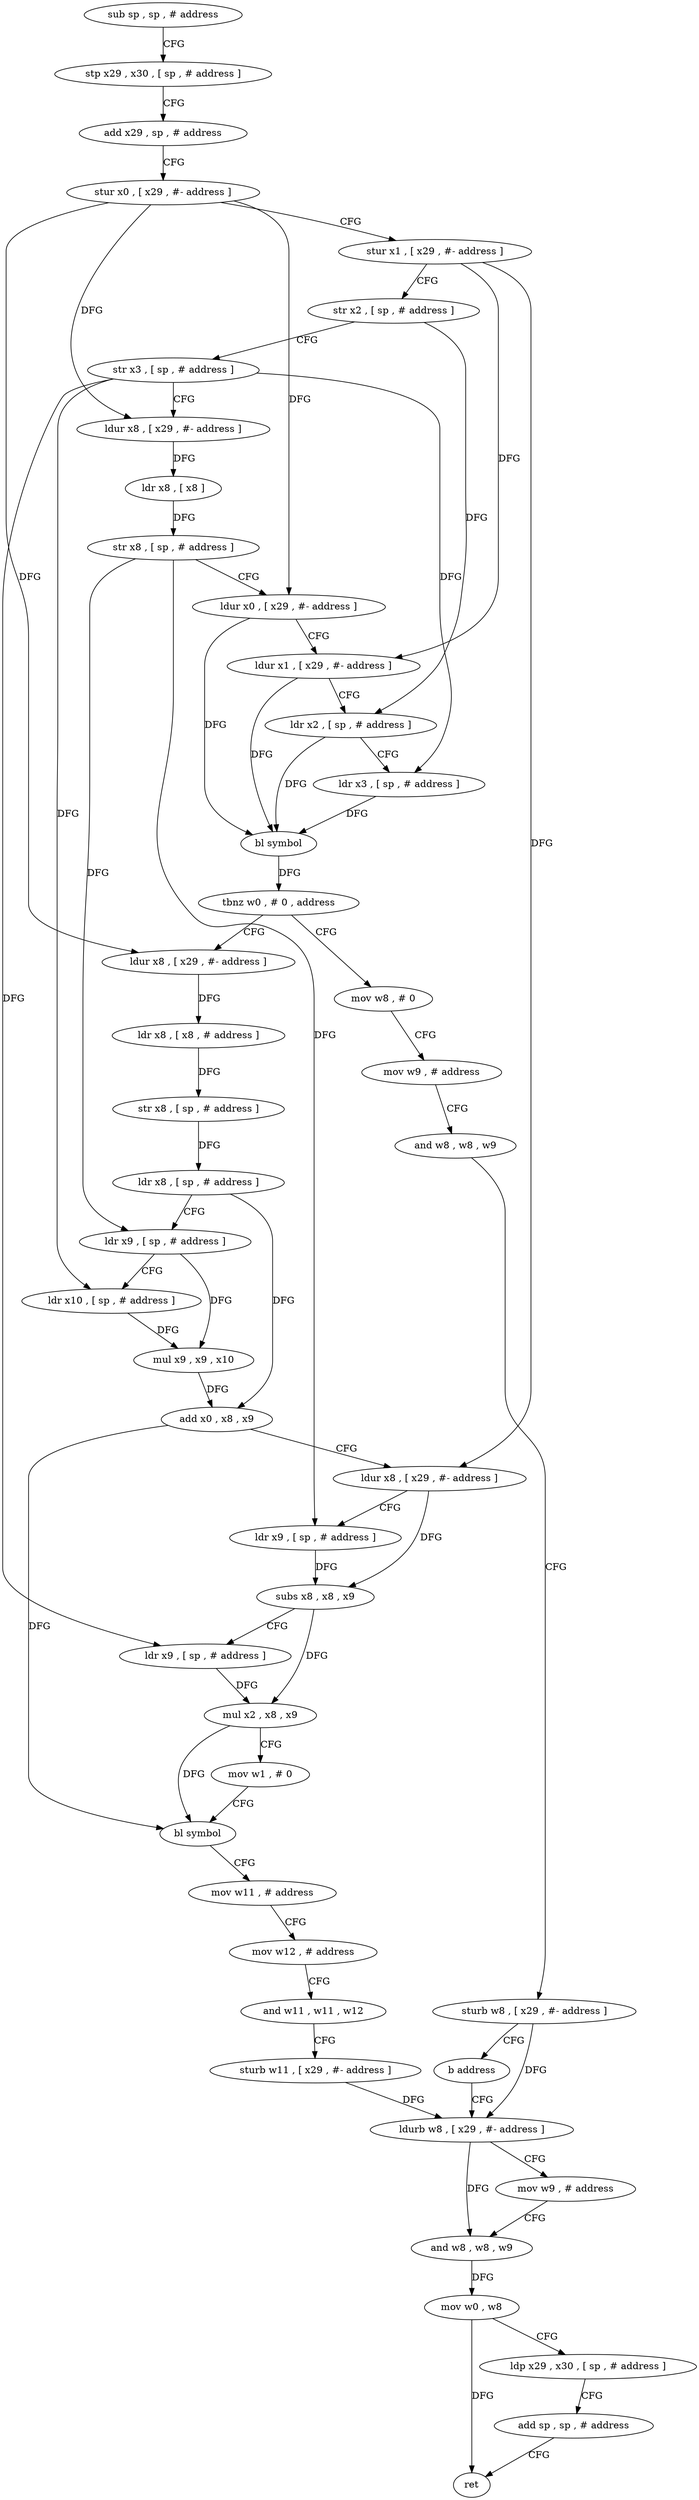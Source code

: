 digraph "func" {
"224816" [label = "sub sp , sp , # address" ]
"224820" [label = "stp x29 , x30 , [ sp , # address ]" ]
"224824" [label = "add x29 , sp , # address" ]
"224828" [label = "stur x0 , [ x29 , #- address ]" ]
"224832" [label = "stur x1 , [ x29 , #- address ]" ]
"224836" [label = "str x2 , [ sp , # address ]" ]
"224840" [label = "str x3 , [ sp , # address ]" ]
"224844" [label = "ldur x8 , [ x29 , #- address ]" ]
"224848" [label = "ldr x8 , [ x8 ]" ]
"224852" [label = "str x8 , [ sp , # address ]" ]
"224856" [label = "ldur x0 , [ x29 , #- address ]" ]
"224860" [label = "ldur x1 , [ x29 , #- address ]" ]
"224864" [label = "ldr x2 , [ sp , # address ]" ]
"224868" [label = "ldr x3 , [ sp , # address ]" ]
"224872" [label = "bl symbol" ]
"224876" [label = "tbnz w0 , # 0 , address" ]
"224900" [label = "ldur x8 , [ x29 , #- address ]" ]
"224880" [label = "mov w8 , # 0" ]
"224904" [label = "ldr x8 , [ x8 , # address ]" ]
"224908" [label = "str x8 , [ sp , # address ]" ]
"224912" [label = "ldr x8 , [ sp , # address ]" ]
"224916" [label = "ldr x9 , [ sp , # address ]" ]
"224920" [label = "ldr x10 , [ sp , # address ]" ]
"224924" [label = "mul x9 , x9 , x10" ]
"224928" [label = "add x0 , x8 , x9" ]
"224932" [label = "ldur x8 , [ x29 , #- address ]" ]
"224936" [label = "ldr x9 , [ sp , # address ]" ]
"224940" [label = "subs x8 , x8 , x9" ]
"224944" [label = "ldr x9 , [ sp , # address ]" ]
"224948" [label = "mul x2 , x8 , x9" ]
"224952" [label = "mov w1 , # 0" ]
"224956" [label = "bl symbol" ]
"224960" [label = "mov w11 , # address" ]
"224964" [label = "mov w12 , # address" ]
"224968" [label = "and w11 , w11 , w12" ]
"224972" [label = "sturb w11 , [ x29 , #- address ]" ]
"224976" [label = "ldurb w8 , [ x29 , #- address ]" ]
"224884" [label = "mov w9 , # address" ]
"224888" [label = "and w8 , w8 , w9" ]
"224892" [label = "sturb w8 , [ x29 , #- address ]" ]
"224896" [label = "b address" ]
"224980" [label = "mov w9 , # address" ]
"224984" [label = "and w8 , w8 , w9" ]
"224988" [label = "mov w0 , w8" ]
"224992" [label = "ldp x29 , x30 , [ sp , # address ]" ]
"224996" [label = "add sp , sp , # address" ]
"225000" [label = "ret" ]
"224816" -> "224820" [ label = "CFG" ]
"224820" -> "224824" [ label = "CFG" ]
"224824" -> "224828" [ label = "CFG" ]
"224828" -> "224832" [ label = "CFG" ]
"224828" -> "224844" [ label = "DFG" ]
"224828" -> "224856" [ label = "DFG" ]
"224828" -> "224900" [ label = "DFG" ]
"224832" -> "224836" [ label = "CFG" ]
"224832" -> "224860" [ label = "DFG" ]
"224832" -> "224932" [ label = "DFG" ]
"224836" -> "224840" [ label = "CFG" ]
"224836" -> "224864" [ label = "DFG" ]
"224840" -> "224844" [ label = "CFG" ]
"224840" -> "224868" [ label = "DFG" ]
"224840" -> "224920" [ label = "DFG" ]
"224840" -> "224944" [ label = "DFG" ]
"224844" -> "224848" [ label = "DFG" ]
"224848" -> "224852" [ label = "DFG" ]
"224852" -> "224856" [ label = "CFG" ]
"224852" -> "224916" [ label = "DFG" ]
"224852" -> "224936" [ label = "DFG" ]
"224856" -> "224860" [ label = "CFG" ]
"224856" -> "224872" [ label = "DFG" ]
"224860" -> "224864" [ label = "CFG" ]
"224860" -> "224872" [ label = "DFG" ]
"224864" -> "224868" [ label = "CFG" ]
"224864" -> "224872" [ label = "DFG" ]
"224868" -> "224872" [ label = "DFG" ]
"224872" -> "224876" [ label = "DFG" ]
"224876" -> "224900" [ label = "CFG" ]
"224876" -> "224880" [ label = "CFG" ]
"224900" -> "224904" [ label = "DFG" ]
"224880" -> "224884" [ label = "CFG" ]
"224904" -> "224908" [ label = "DFG" ]
"224908" -> "224912" [ label = "DFG" ]
"224912" -> "224916" [ label = "CFG" ]
"224912" -> "224928" [ label = "DFG" ]
"224916" -> "224920" [ label = "CFG" ]
"224916" -> "224924" [ label = "DFG" ]
"224920" -> "224924" [ label = "DFG" ]
"224924" -> "224928" [ label = "DFG" ]
"224928" -> "224932" [ label = "CFG" ]
"224928" -> "224956" [ label = "DFG" ]
"224932" -> "224936" [ label = "CFG" ]
"224932" -> "224940" [ label = "DFG" ]
"224936" -> "224940" [ label = "DFG" ]
"224940" -> "224944" [ label = "CFG" ]
"224940" -> "224948" [ label = "DFG" ]
"224944" -> "224948" [ label = "DFG" ]
"224948" -> "224952" [ label = "CFG" ]
"224948" -> "224956" [ label = "DFG" ]
"224952" -> "224956" [ label = "CFG" ]
"224956" -> "224960" [ label = "CFG" ]
"224960" -> "224964" [ label = "CFG" ]
"224964" -> "224968" [ label = "CFG" ]
"224968" -> "224972" [ label = "CFG" ]
"224972" -> "224976" [ label = "DFG" ]
"224976" -> "224980" [ label = "CFG" ]
"224976" -> "224984" [ label = "DFG" ]
"224884" -> "224888" [ label = "CFG" ]
"224888" -> "224892" [ label = "CFG" ]
"224892" -> "224896" [ label = "CFG" ]
"224892" -> "224976" [ label = "DFG" ]
"224896" -> "224976" [ label = "CFG" ]
"224980" -> "224984" [ label = "CFG" ]
"224984" -> "224988" [ label = "DFG" ]
"224988" -> "224992" [ label = "CFG" ]
"224988" -> "225000" [ label = "DFG" ]
"224992" -> "224996" [ label = "CFG" ]
"224996" -> "225000" [ label = "CFG" ]
}

